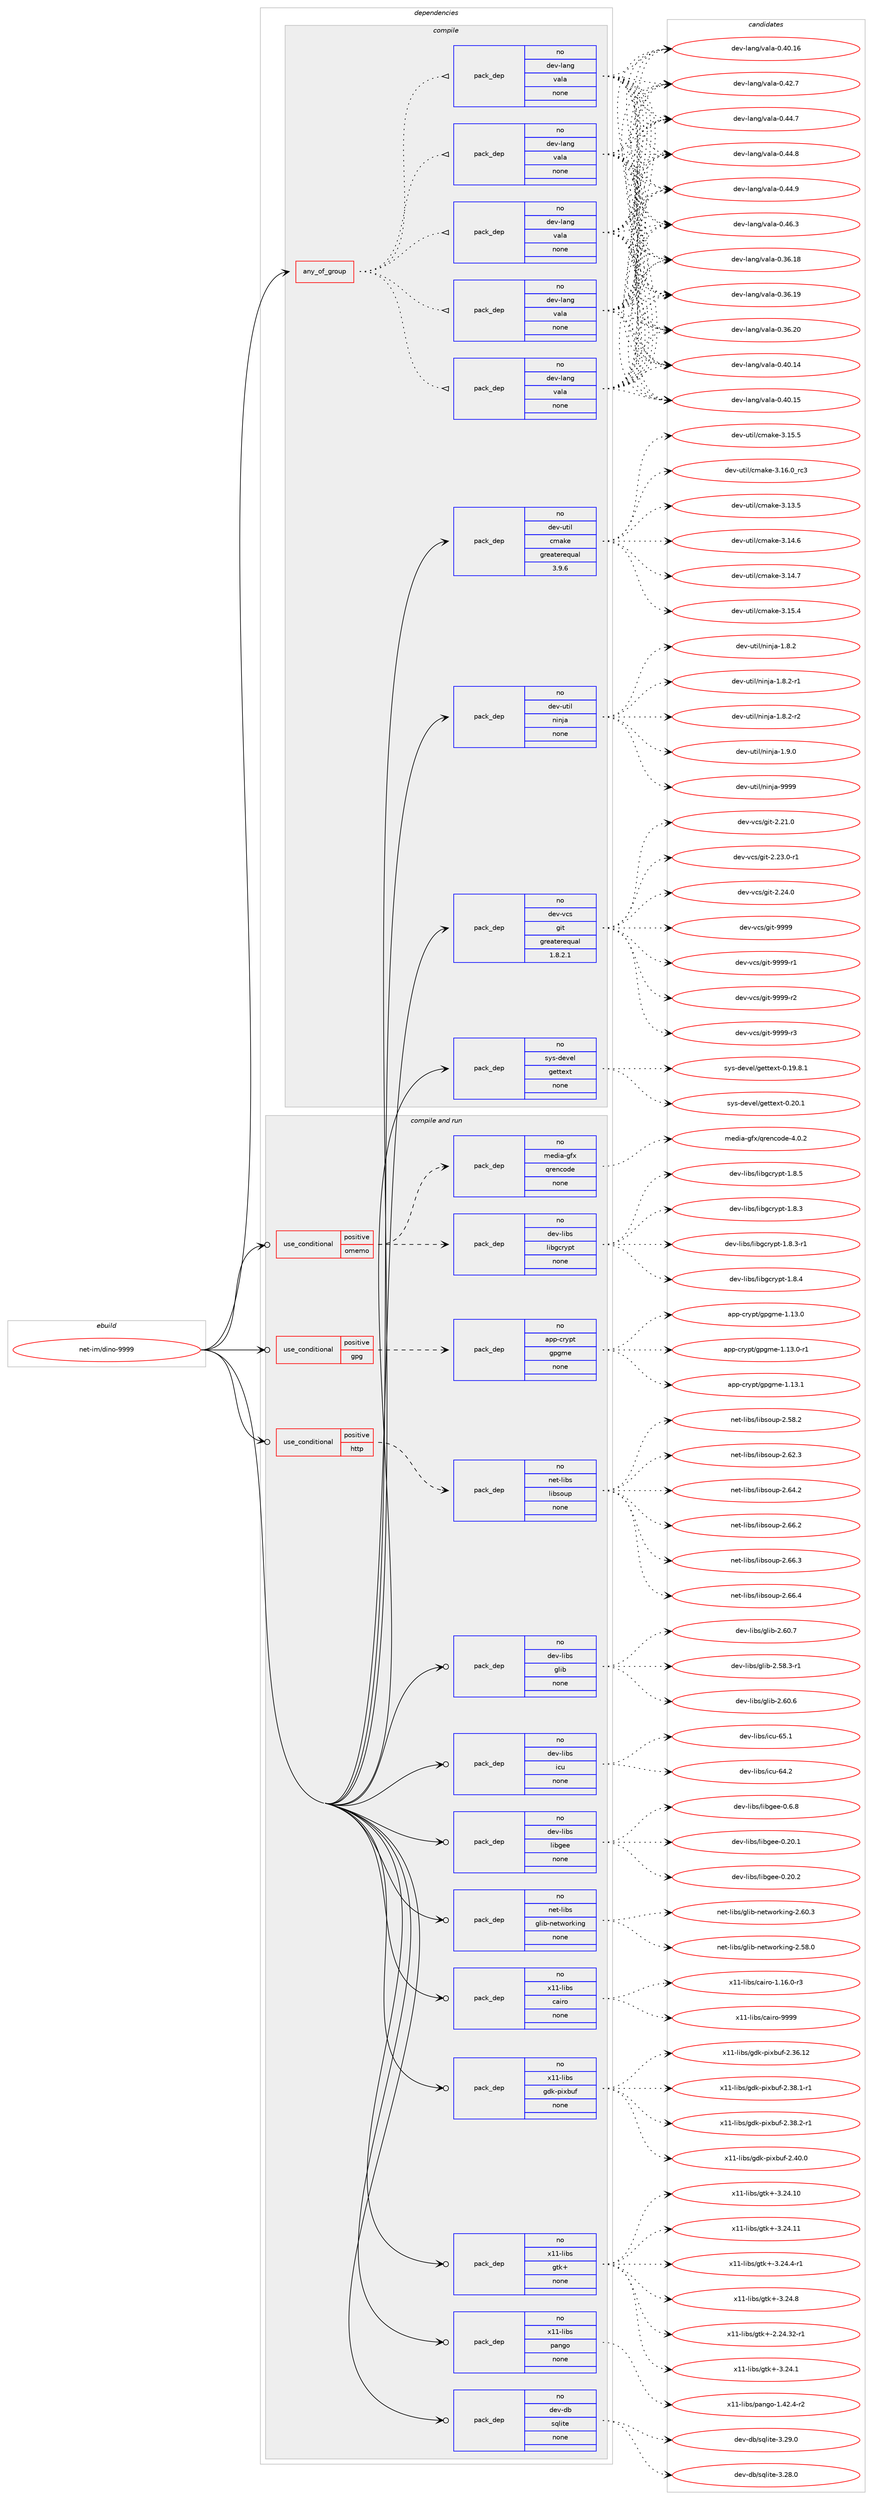 digraph prolog {

# *************
# Graph options
# *************

newrank=true;
concentrate=true;
compound=true;
graph [rankdir=LR,fontname=Helvetica,fontsize=10,ranksep=1.5];#, ranksep=2.5, nodesep=0.2];
edge  [arrowhead=vee];
node  [fontname=Helvetica,fontsize=10];

# **********
# The ebuild
# **********

subgraph cluster_leftcol {
color=gray;
rank=same;
label=<<i>ebuild</i>>;
id [label="net-im/dino-9999", color=red, width=4, href="../net-im/dino-9999.svg"];
}

# ****************
# The dependencies
# ****************

subgraph cluster_midcol {
color=gray;
label=<<i>dependencies</i>>;
subgraph cluster_compile {
fillcolor="#eeeeee";
style=filled;
label=<<i>compile</i>>;
subgraph any13938 {
dependency821949 [label=<<TABLE BORDER="0" CELLBORDER="1" CELLSPACING="0" CELLPADDING="4"><TR><TD CELLPADDING="10">any_of_group</TD></TR></TABLE>>, shape=none, color=red];subgraph pack607277 {
dependency821950 [label=<<TABLE BORDER="0" CELLBORDER="1" CELLSPACING="0" CELLPADDING="4" WIDTH="220"><TR><TD ROWSPAN="6" CELLPADDING="30">pack_dep</TD></TR><TR><TD WIDTH="110">no</TD></TR><TR><TD>dev-lang</TD></TR><TR><TD>vala</TD></TR><TR><TD>none</TD></TR><TR><TD></TD></TR></TABLE>>, shape=none, color=blue];
}
dependency821949:e -> dependency821950:w [weight=20,style="dotted",arrowhead="oinv"];
subgraph pack607278 {
dependency821951 [label=<<TABLE BORDER="0" CELLBORDER="1" CELLSPACING="0" CELLPADDING="4" WIDTH="220"><TR><TD ROWSPAN="6" CELLPADDING="30">pack_dep</TD></TR><TR><TD WIDTH="110">no</TD></TR><TR><TD>dev-lang</TD></TR><TR><TD>vala</TD></TR><TR><TD>none</TD></TR><TR><TD></TD></TR></TABLE>>, shape=none, color=blue];
}
dependency821949:e -> dependency821951:w [weight=20,style="dotted",arrowhead="oinv"];
subgraph pack607279 {
dependency821952 [label=<<TABLE BORDER="0" CELLBORDER="1" CELLSPACING="0" CELLPADDING="4" WIDTH="220"><TR><TD ROWSPAN="6" CELLPADDING="30">pack_dep</TD></TR><TR><TD WIDTH="110">no</TD></TR><TR><TD>dev-lang</TD></TR><TR><TD>vala</TD></TR><TR><TD>none</TD></TR><TR><TD></TD></TR></TABLE>>, shape=none, color=blue];
}
dependency821949:e -> dependency821952:w [weight=20,style="dotted",arrowhead="oinv"];
subgraph pack607280 {
dependency821953 [label=<<TABLE BORDER="0" CELLBORDER="1" CELLSPACING="0" CELLPADDING="4" WIDTH="220"><TR><TD ROWSPAN="6" CELLPADDING="30">pack_dep</TD></TR><TR><TD WIDTH="110">no</TD></TR><TR><TD>dev-lang</TD></TR><TR><TD>vala</TD></TR><TR><TD>none</TD></TR><TR><TD></TD></TR></TABLE>>, shape=none, color=blue];
}
dependency821949:e -> dependency821953:w [weight=20,style="dotted",arrowhead="oinv"];
subgraph pack607281 {
dependency821954 [label=<<TABLE BORDER="0" CELLBORDER="1" CELLSPACING="0" CELLPADDING="4" WIDTH="220"><TR><TD ROWSPAN="6" CELLPADDING="30">pack_dep</TD></TR><TR><TD WIDTH="110">no</TD></TR><TR><TD>dev-lang</TD></TR><TR><TD>vala</TD></TR><TR><TD>none</TD></TR><TR><TD></TD></TR></TABLE>>, shape=none, color=blue];
}
dependency821949:e -> dependency821954:w [weight=20,style="dotted",arrowhead="oinv"];
}
id:e -> dependency821949:w [weight=20,style="solid",arrowhead="vee"];
subgraph pack607282 {
dependency821955 [label=<<TABLE BORDER="0" CELLBORDER="1" CELLSPACING="0" CELLPADDING="4" WIDTH="220"><TR><TD ROWSPAN="6" CELLPADDING="30">pack_dep</TD></TR><TR><TD WIDTH="110">no</TD></TR><TR><TD>dev-util</TD></TR><TR><TD>cmake</TD></TR><TR><TD>greaterequal</TD></TR><TR><TD>3.9.6</TD></TR></TABLE>>, shape=none, color=blue];
}
id:e -> dependency821955:w [weight=20,style="solid",arrowhead="vee"];
subgraph pack607283 {
dependency821956 [label=<<TABLE BORDER="0" CELLBORDER="1" CELLSPACING="0" CELLPADDING="4" WIDTH="220"><TR><TD ROWSPAN="6" CELLPADDING="30">pack_dep</TD></TR><TR><TD WIDTH="110">no</TD></TR><TR><TD>dev-util</TD></TR><TR><TD>ninja</TD></TR><TR><TD>none</TD></TR><TR><TD></TD></TR></TABLE>>, shape=none, color=blue];
}
id:e -> dependency821956:w [weight=20,style="solid",arrowhead="vee"];
subgraph pack607284 {
dependency821957 [label=<<TABLE BORDER="0" CELLBORDER="1" CELLSPACING="0" CELLPADDING="4" WIDTH="220"><TR><TD ROWSPAN="6" CELLPADDING="30">pack_dep</TD></TR><TR><TD WIDTH="110">no</TD></TR><TR><TD>dev-vcs</TD></TR><TR><TD>git</TD></TR><TR><TD>greaterequal</TD></TR><TR><TD>1.8.2.1</TD></TR></TABLE>>, shape=none, color=blue];
}
id:e -> dependency821957:w [weight=20,style="solid",arrowhead="vee"];
subgraph pack607285 {
dependency821958 [label=<<TABLE BORDER="0" CELLBORDER="1" CELLSPACING="0" CELLPADDING="4" WIDTH="220"><TR><TD ROWSPAN="6" CELLPADDING="30">pack_dep</TD></TR><TR><TD WIDTH="110">no</TD></TR><TR><TD>sys-devel</TD></TR><TR><TD>gettext</TD></TR><TR><TD>none</TD></TR><TR><TD></TD></TR></TABLE>>, shape=none, color=blue];
}
id:e -> dependency821958:w [weight=20,style="solid",arrowhead="vee"];
}
subgraph cluster_compileandrun {
fillcolor="#eeeeee";
style=filled;
label=<<i>compile and run</i>>;
subgraph cond200283 {
dependency821959 [label=<<TABLE BORDER="0" CELLBORDER="1" CELLSPACING="0" CELLPADDING="4"><TR><TD ROWSPAN="3" CELLPADDING="10">use_conditional</TD></TR><TR><TD>positive</TD></TR><TR><TD>gpg</TD></TR></TABLE>>, shape=none, color=red];
subgraph pack607286 {
dependency821960 [label=<<TABLE BORDER="0" CELLBORDER="1" CELLSPACING="0" CELLPADDING="4" WIDTH="220"><TR><TD ROWSPAN="6" CELLPADDING="30">pack_dep</TD></TR><TR><TD WIDTH="110">no</TD></TR><TR><TD>app-crypt</TD></TR><TR><TD>gpgme</TD></TR><TR><TD>none</TD></TR><TR><TD></TD></TR></TABLE>>, shape=none, color=blue];
}
dependency821959:e -> dependency821960:w [weight=20,style="dashed",arrowhead="vee"];
}
id:e -> dependency821959:w [weight=20,style="solid",arrowhead="odotvee"];
subgraph cond200284 {
dependency821961 [label=<<TABLE BORDER="0" CELLBORDER="1" CELLSPACING="0" CELLPADDING="4"><TR><TD ROWSPAN="3" CELLPADDING="10">use_conditional</TD></TR><TR><TD>positive</TD></TR><TR><TD>http</TD></TR></TABLE>>, shape=none, color=red];
subgraph pack607287 {
dependency821962 [label=<<TABLE BORDER="0" CELLBORDER="1" CELLSPACING="0" CELLPADDING="4" WIDTH="220"><TR><TD ROWSPAN="6" CELLPADDING="30">pack_dep</TD></TR><TR><TD WIDTH="110">no</TD></TR><TR><TD>net-libs</TD></TR><TR><TD>libsoup</TD></TR><TR><TD>none</TD></TR><TR><TD></TD></TR></TABLE>>, shape=none, color=blue];
}
dependency821961:e -> dependency821962:w [weight=20,style="dashed",arrowhead="vee"];
}
id:e -> dependency821961:w [weight=20,style="solid",arrowhead="odotvee"];
subgraph cond200285 {
dependency821963 [label=<<TABLE BORDER="0" CELLBORDER="1" CELLSPACING="0" CELLPADDING="4"><TR><TD ROWSPAN="3" CELLPADDING="10">use_conditional</TD></TR><TR><TD>positive</TD></TR><TR><TD>omemo</TD></TR></TABLE>>, shape=none, color=red];
subgraph pack607288 {
dependency821964 [label=<<TABLE BORDER="0" CELLBORDER="1" CELLSPACING="0" CELLPADDING="4" WIDTH="220"><TR><TD ROWSPAN="6" CELLPADDING="30">pack_dep</TD></TR><TR><TD WIDTH="110">no</TD></TR><TR><TD>dev-libs</TD></TR><TR><TD>libgcrypt</TD></TR><TR><TD>none</TD></TR><TR><TD></TD></TR></TABLE>>, shape=none, color=blue];
}
dependency821963:e -> dependency821964:w [weight=20,style="dashed",arrowhead="vee"];
subgraph pack607289 {
dependency821965 [label=<<TABLE BORDER="0" CELLBORDER="1" CELLSPACING="0" CELLPADDING="4" WIDTH="220"><TR><TD ROWSPAN="6" CELLPADDING="30">pack_dep</TD></TR><TR><TD WIDTH="110">no</TD></TR><TR><TD>media-gfx</TD></TR><TR><TD>qrencode</TD></TR><TR><TD>none</TD></TR><TR><TD></TD></TR></TABLE>>, shape=none, color=blue];
}
dependency821963:e -> dependency821965:w [weight=20,style="dashed",arrowhead="vee"];
}
id:e -> dependency821963:w [weight=20,style="solid",arrowhead="odotvee"];
subgraph pack607290 {
dependency821966 [label=<<TABLE BORDER="0" CELLBORDER="1" CELLSPACING="0" CELLPADDING="4" WIDTH="220"><TR><TD ROWSPAN="6" CELLPADDING="30">pack_dep</TD></TR><TR><TD WIDTH="110">no</TD></TR><TR><TD>dev-db</TD></TR><TR><TD>sqlite</TD></TR><TR><TD>none</TD></TR><TR><TD></TD></TR></TABLE>>, shape=none, color=blue];
}
id:e -> dependency821966:w [weight=20,style="solid",arrowhead="odotvee"];
subgraph pack607291 {
dependency821967 [label=<<TABLE BORDER="0" CELLBORDER="1" CELLSPACING="0" CELLPADDING="4" WIDTH="220"><TR><TD ROWSPAN="6" CELLPADDING="30">pack_dep</TD></TR><TR><TD WIDTH="110">no</TD></TR><TR><TD>dev-libs</TD></TR><TR><TD>glib</TD></TR><TR><TD>none</TD></TR><TR><TD></TD></TR></TABLE>>, shape=none, color=blue];
}
id:e -> dependency821967:w [weight=20,style="solid",arrowhead="odotvee"];
subgraph pack607292 {
dependency821968 [label=<<TABLE BORDER="0" CELLBORDER="1" CELLSPACING="0" CELLPADDING="4" WIDTH="220"><TR><TD ROWSPAN="6" CELLPADDING="30">pack_dep</TD></TR><TR><TD WIDTH="110">no</TD></TR><TR><TD>dev-libs</TD></TR><TR><TD>icu</TD></TR><TR><TD>none</TD></TR><TR><TD></TD></TR></TABLE>>, shape=none, color=blue];
}
id:e -> dependency821968:w [weight=20,style="solid",arrowhead="odotvee"];
subgraph pack607293 {
dependency821969 [label=<<TABLE BORDER="0" CELLBORDER="1" CELLSPACING="0" CELLPADDING="4" WIDTH="220"><TR><TD ROWSPAN="6" CELLPADDING="30">pack_dep</TD></TR><TR><TD WIDTH="110">no</TD></TR><TR><TD>dev-libs</TD></TR><TR><TD>libgee</TD></TR><TR><TD>none</TD></TR><TR><TD></TD></TR></TABLE>>, shape=none, color=blue];
}
id:e -> dependency821969:w [weight=20,style="solid",arrowhead="odotvee"];
subgraph pack607294 {
dependency821970 [label=<<TABLE BORDER="0" CELLBORDER="1" CELLSPACING="0" CELLPADDING="4" WIDTH="220"><TR><TD ROWSPAN="6" CELLPADDING="30">pack_dep</TD></TR><TR><TD WIDTH="110">no</TD></TR><TR><TD>net-libs</TD></TR><TR><TD>glib-networking</TD></TR><TR><TD>none</TD></TR><TR><TD></TD></TR></TABLE>>, shape=none, color=blue];
}
id:e -> dependency821970:w [weight=20,style="solid",arrowhead="odotvee"];
subgraph pack607295 {
dependency821971 [label=<<TABLE BORDER="0" CELLBORDER="1" CELLSPACING="0" CELLPADDING="4" WIDTH="220"><TR><TD ROWSPAN="6" CELLPADDING="30">pack_dep</TD></TR><TR><TD WIDTH="110">no</TD></TR><TR><TD>x11-libs</TD></TR><TR><TD>cairo</TD></TR><TR><TD>none</TD></TR><TR><TD></TD></TR></TABLE>>, shape=none, color=blue];
}
id:e -> dependency821971:w [weight=20,style="solid",arrowhead="odotvee"];
subgraph pack607296 {
dependency821972 [label=<<TABLE BORDER="0" CELLBORDER="1" CELLSPACING="0" CELLPADDING="4" WIDTH="220"><TR><TD ROWSPAN="6" CELLPADDING="30">pack_dep</TD></TR><TR><TD WIDTH="110">no</TD></TR><TR><TD>x11-libs</TD></TR><TR><TD>gdk-pixbuf</TD></TR><TR><TD>none</TD></TR><TR><TD></TD></TR></TABLE>>, shape=none, color=blue];
}
id:e -> dependency821972:w [weight=20,style="solid",arrowhead="odotvee"];
subgraph pack607297 {
dependency821973 [label=<<TABLE BORDER="0" CELLBORDER="1" CELLSPACING="0" CELLPADDING="4" WIDTH="220"><TR><TD ROWSPAN="6" CELLPADDING="30">pack_dep</TD></TR><TR><TD WIDTH="110">no</TD></TR><TR><TD>x11-libs</TD></TR><TR><TD>gtk+</TD></TR><TR><TD>none</TD></TR><TR><TD></TD></TR></TABLE>>, shape=none, color=blue];
}
id:e -> dependency821973:w [weight=20,style="solid",arrowhead="odotvee"];
subgraph pack607298 {
dependency821974 [label=<<TABLE BORDER="0" CELLBORDER="1" CELLSPACING="0" CELLPADDING="4" WIDTH="220"><TR><TD ROWSPAN="6" CELLPADDING="30">pack_dep</TD></TR><TR><TD WIDTH="110">no</TD></TR><TR><TD>x11-libs</TD></TR><TR><TD>pango</TD></TR><TR><TD>none</TD></TR><TR><TD></TD></TR></TABLE>>, shape=none, color=blue];
}
id:e -> dependency821974:w [weight=20,style="solid",arrowhead="odotvee"];
}
subgraph cluster_run {
fillcolor="#eeeeee";
style=filled;
label=<<i>run</i>>;
}
}

# **************
# The candidates
# **************

subgraph cluster_choices {
rank=same;
color=gray;
label=<<i>candidates</i>>;

subgraph choice607277 {
color=black;
nodesep=1;
choice10010111845108971101034711897108974548465154464956 [label="dev-lang/vala-0.36.18", color=red, width=4,href="../dev-lang/vala-0.36.18.svg"];
choice10010111845108971101034711897108974548465154464957 [label="dev-lang/vala-0.36.19", color=red, width=4,href="../dev-lang/vala-0.36.19.svg"];
choice10010111845108971101034711897108974548465154465048 [label="dev-lang/vala-0.36.20", color=red, width=4,href="../dev-lang/vala-0.36.20.svg"];
choice10010111845108971101034711897108974548465248464952 [label="dev-lang/vala-0.40.14", color=red, width=4,href="../dev-lang/vala-0.40.14.svg"];
choice10010111845108971101034711897108974548465248464953 [label="dev-lang/vala-0.40.15", color=red, width=4,href="../dev-lang/vala-0.40.15.svg"];
choice10010111845108971101034711897108974548465248464954 [label="dev-lang/vala-0.40.16", color=red, width=4,href="../dev-lang/vala-0.40.16.svg"];
choice100101118451089711010347118971089745484652504655 [label="dev-lang/vala-0.42.7", color=red, width=4,href="../dev-lang/vala-0.42.7.svg"];
choice100101118451089711010347118971089745484652524655 [label="dev-lang/vala-0.44.7", color=red, width=4,href="../dev-lang/vala-0.44.7.svg"];
choice100101118451089711010347118971089745484652524656 [label="dev-lang/vala-0.44.8", color=red, width=4,href="../dev-lang/vala-0.44.8.svg"];
choice100101118451089711010347118971089745484652524657 [label="dev-lang/vala-0.44.9", color=red, width=4,href="../dev-lang/vala-0.44.9.svg"];
choice100101118451089711010347118971089745484652544651 [label="dev-lang/vala-0.46.3", color=red, width=4,href="../dev-lang/vala-0.46.3.svg"];
dependency821950:e -> choice10010111845108971101034711897108974548465154464956:w [style=dotted,weight="100"];
dependency821950:e -> choice10010111845108971101034711897108974548465154464957:w [style=dotted,weight="100"];
dependency821950:e -> choice10010111845108971101034711897108974548465154465048:w [style=dotted,weight="100"];
dependency821950:e -> choice10010111845108971101034711897108974548465248464952:w [style=dotted,weight="100"];
dependency821950:e -> choice10010111845108971101034711897108974548465248464953:w [style=dotted,weight="100"];
dependency821950:e -> choice10010111845108971101034711897108974548465248464954:w [style=dotted,weight="100"];
dependency821950:e -> choice100101118451089711010347118971089745484652504655:w [style=dotted,weight="100"];
dependency821950:e -> choice100101118451089711010347118971089745484652524655:w [style=dotted,weight="100"];
dependency821950:e -> choice100101118451089711010347118971089745484652524656:w [style=dotted,weight="100"];
dependency821950:e -> choice100101118451089711010347118971089745484652524657:w [style=dotted,weight="100"];
dependency821950:e -> choice100101118451089711010347118971089745484652544651:w [style=dotted,weight="100"];
}
subgraph choice607278 {
color=black;
nodesep=1;
choice10010111845108971101034711897108974548465154464956 [label="dev-lang/vala-0.36.18", color=red, width=4,href="../dev-lang/vala-0.36.18.svg"];
choice10010111845108971101034711897108974548465154464957 [label="dev-lang/vala-0.36.19", color=red, width=4,href="../dev-lang/vala-0.36.19.svg"];
choice10010111845108971101034711897108974548465154465048 [label="dev-lang/vala-0.36.20", color=red, width=4,href="../dev-lang/vala-0.36.20.svg"];
choice10010111845108971101034711897108974548465248464952 [label="dev-lang/vala-0.40.14", color=red, width=4,href="../dev-lang/vala-0.40.14.svg"];
choice10010111845108971101034711897108974548465248464953 [label="dev-lang/vala-0.40.15", color=red, width=4,href="../dev-lang/vala-0.40.15.svg"];
choice10010111845108971101034711897108974548465248464954 [label="dev-lang/vala-0.40.16", color=red, width=4,href="../dev-lang/vala-0.40.16.svg"];
choice100101118451089711010347118971089745484652504655 [label="dev-lang/vala-0.42.7", color=red, width=4,href="../dev-lang/vala-0.42.7.svg"];
choice100101118451089711010347118971089745484652524655 [label="dev-lang/vala-0.44.7", color=red, width=4,href="../dev-lang/vala-0.44.7.svg"];
choice100101118451089711010347118971089745484652524656 [label="dev-lang/vala-0.44.8", color=red, width=4,href="../dev-lang/vala-0.44.8.svg"];
choice100101118451089711010347118971089745484652524657 [label="dev-lang/vala-0.44.9", color=red, width=4,href="../dev-lang/vala-0.44.9.svg"];
choice100101118451089711010347118971089745484652544651 [label="dev-lang/vala-0.46.3", color=red, width=4,href="../dev-lang/vala-0.46.3.svg"];
dependency821951:e -> choice10010111845108971101034711897108974548465154464956:w [style=dotted,weight="100"];
dependency821951:e -> choice10010111845108971101034711897108974548465154464957:w [style=dotted,weight="100"];
dependency821951:e -> choice10010111845108971101034711897108974548465154465048:w [style=dotted,weight="100"];
dependency821951:e -> choice10010111845108971101034711897108974548465248464952:w [style=dotted,weight="100"];
dependency821951:e -> choice10010111845108971101034711897108974548465248464953:w [style=dotted,weight="100"];
dependency821951:e -> choice10010111845108971101034711897108974548465248464954:w [style=dotted,weight="100"];
dependency821951:e -> choice100101118451089711010347118971089745484652504655:w [style=dotted,weight="100"];
dependency821951:e -> choice100101118451089711010347118971089745484652524655:w [style=dotted,weight="100"];
dependency821951:e -> choice100101118451089711010347118971089745484652524656:w [style=dotted,weight="100"];
dependency821951:e -> choice100101118451089711010347118971089745484652524657:w [style=dotted,weight="100"];
dependency821951:e -> choice100101118451089711010347118971089745484652544651:w [style=dotted,weight="100"];
}
subgraph choice607279 {
color=black;
nodesep=1;
choice10010111845108971101034711897108974548465154464956 [label="dev-lang/vala-0.36.18", color=red, width=4,href="../dev-lang/vala-0.36.18.svg"];
choice10010111845108971101034711897108974548465154464957 [label="dev-lang/vala-0.36.19", color=red, width=4,href="../dev-lang/vala-0.36.19.svg"];
choice10010111845108971101034711897108974548465154465048 [label="dev-lang/vala-0.36.20", color=red, width=4,href="../dev-lang/vala-0.36.20.svg"];
choice10010111845108971101034711897108974548465248464952 [label="dev-lang/vala-0.40.14", color=red, width=4,href="../dev-lang/vala-0.40.14.svg"];
choice10010111845108971101034711897108974548465248464953 [label="dev-lang/vala-0.40.15", color=red, width=4,href="../dev-lang/vala-0.40.15.svg"];
choice10010111845108971101034711897108974548465248464954 [label="dev-lang/vala-0.40.16", color=red, width=4,href="../dev-lang/vala-0.40.16.svg"];
choice100101118451089711010347118971089745484652504655 [label="dev-lang/vala-0.42.7", color=red, width=4,href="../dev-lang/vala-0.42.7.svg"];
choice100101118451089711010347118971089745484652524655 [label="dev-lang/vala-0.44.7", color=red, width=4,href="../dev-lang/vala-0.44.7.svg"];
choice100101118451089711010347118971089745484652524656 [label="dev-lang/vala-0.44.8", color=red, width=4,href="../dev-lang/vala-0.44.8.svg"];
choice100101118451089711010347118971089745484652524657 [label="dev-lang/vala-0.44.9", color=red, width=4,href="../dev-lang/vala-0.44.9.svg"];
choice100101118451089711010347118971089745484652544651 [label="dev-lang/vala-0.46.3", color=red, width=4,href="../dev-lang/vala-0.46.3.svg"];
dependency821952:e -> choice10010111845108971101034711897108974548465154464956:w [style=dotted,weight="100"];
dependency821952:e -> choice10010111845108971101034711897108974548465154464957:w [style=dotted,weight="100"];
dependency821952:e -> choice10010111845108971101034711897108974548465154465048:w [style=dotted,weight="100"];
dependency821952:e -> choice10010111845108971101034711897108974548465248464952:w [style=dotted,weight="100"];
dependency821952:e -> choice10010111845108971101034711897108974548465248464953:w [style=dotted,weight="100"];
dependency821952:e -> choice10010111845108971101034711897108974548465248464954:w [style=dotted,weight="100"];
dependency821952:e -> choice100101118451089711010347118971089745484652504655:w [style=dotted,weight="100"];
dependency821952:e -> choice100101118451089711010347118971089745484652524655:w [style=dotted,weight="100"];
dependency821952:e -> choice100101118451089711010347118971089745484652524656:w [style=dotted,weight="100"];
dependency821952:e -> choice100101118451089711010347118971089745484652524657:w [style=dotted,weight="100"];
dependency821952:e -> choice100101118451089711010347118971089745484652544651:w [style=dotted,weight="100"];
}
subgraph choice607280 {
color=black;
nodesep=1;
choice10010111845108971101034711897108974548465154464956 [label="dev-lang/vala-0.36.18", color=red, width=4,href="../dev-lang/vala-0.36.18.svg"];
choice10010111845108971101034711897108974548465154464957 [label="dev-lang/vala-0.36.19", color=red, width=4,href="../dev-lang/vala-0.36.19.svg"];
choice10010111845108971101034711897108974548465154465048 [label="dev-lang/vala-0.36.20", color=red, width=4,href="../dev-lang/vala-0.36.20.svg"];
choice10010111845108971101034711897108974548465248464952 [label="dev-lang/vala-0.40.14", color=red, width=4,href="../dev-lang/vala-0.40.14.svg"];
choice10010111845108971101034711897108974548465248464953 [label="dev-lang/vala-0.40.15", color=red, width=4,href="../dev-lang/vala-0.40.15.svg"];
choice10010111845108971101034711897108974548465248464954 [label="dev-lang/vala-0.40.16", color=red, width=4,href="../dev-lang/vala-0.40.16.svg"];
choice100101118451089711010347118971089745484652504655 [label="dev-lang/vala-0.42.7", color=red, width=4,href="../dev-lang/vala-0.42.7.svg"];
choice100101118451089711010347118971089745484652524655 [label="dev-lang/vala-0.44.7", color=red, width=4,href="../dev-lang/vala-0.44.7.svg"];
choice100101118451089711010347118971089745484652524656 [label="dev-lang/vala-0.44.8", color=red, width=4,href="../dev-lang/vala-0.44.8.svg"];
choice100101118451089711010347118971089745484652524657 [label="dev-lang/vala-0.44.9", color=red, width=4,href="../dev-lang/vala-0.44.9.svg"];
choice100101118451089711010347118971089745484652544651 [label="dev-lang/vala-0.46.3", color=red, width=4,href="../dev-lang/vala-0.46.3.svg"];
dependency821953:e -> choice10010111845108971101034711897108974548465154464956:w [style=dotted,weight="100"];
dependency821953:e -> choice10010111845108971101034711897108974548465154464957:w [style=dotted,weight="100"];
dependency821953:e -> choice10010111845108971101034711897108974548465154465048:w [style=dotted,weight="100"];
dependency821953:e -> choice10010111845108971101034711897108974548465248464952:w [style=dotted,weight="100"];
dependency821953:e -> choice10010111845108971101034711897108974548465248464953:w [style=dotted,weight="100"];
dependency821953:e -> choice10010111845108971101034711897108974548465248464954:w [style=dotted,weight="100"];
dependency821953:e -> choice100101118451089711010347118971089745484652504655:w [style=dotted,weight="100"];
dependency821953:e -> choice100101118451089711010347118971089745484652524655:w [style=dotted,weight="100"];
dependency821953:e -> choice100101118451089711010347118971089745484652524656:w [style=dotted,weight="100"];
dependency821953:e -> choice100101118451089711010347118971089745484652524657:w [style=dotted,weight="100"];
dependency821953:e -> choice100101118451089711010347118971089745484652544651:w [style=dotted,weight="100"];
}
subgraph choice607281 {
color=black;
nodesep=1;
choice10010111845108971101034711897108974548465154464956 [label="dev-lang/vala-0.36.18", color=red, width=4,href="../dev-lang/vala-0.36.18.svg"];
choice10010111845108971101034711897108974548465154464957 [label="dev-lang/vala-0.36.19", color=red, width=4,href="../dev-lang/vala-0.36.19.svg"];
choice10010111845108971101034711897108974548465154465048 [label="dev-lang/vala-0.36.20", color=red, width=4,href="../dev-lang/vala-0.36.20.svg"];
choice10010111845108971101034711897108974548465248464952 [label="dev-lang/vala-0.40.14", color=red, width=4,href="../dev-lang/vala-0.40.14.svg"];
choice10010111845108971101034711897108974548465248464953 [label="dev-lang/vala-0.40.15", color=red, width=4,href="../dev-lang/vala-0.40.15.svg"];
choice10010111845108971101034711897108974548465248464954 [label="dev-lang/vala-0.40.16", color=red, width=4,href="../dev-lang/vala-0.40.16.svg"];
choice100101118451089711010347118971089745484652504655 [label="dev-lang/vala-0.42.7", color=red, width=4,href="../dev-lang/vala-0.42.7.svg"];
choice100101118451089711010347118971089745484652524655 [label="dev-lang/vala-0.44.7", color=red, width=4,href="../dev-lang/vala-0.44.7.svg"];
choice100101118451089711010347118971089745484652524656 [label="dev-lang/vala-0.44.8", color=red, width=4,href="../dev-lang/vala-0.44.8.svg"];
choice100101118451089711010347118971089745484652524657 [label="dev-lang/vala-0.44.9", color=red, width=4,href="../dev-lang/vala-0.44.9.svg"];
choice100101118451089711010347118971089745484652544651 [label="dev-lang/vala-0.46.3", color=red, width=4,href="../dev-lang/vala-0.46.3.svg"];
dependency821954:e -> choice10010111845108971101034711897108974548465154464956:w [style=dotted,weight="100"];
dependency821954:e -> choice10010111845108971101034711897108974548465154464957:w [style=dotted,weight="100"];
dependency821954:e -> choice10010111845108971101034711897108974548465154465048:w [style=dotted,weight="100"];
dependency821954:e -> choice10010111845108971101034711897108974548465248464952:w [style=dotted,weight="100"];
dependency821954:e -> choice10010111845108971101034711897108974548465248464953:w [style=dotted,weight="100"];
dependency821954:e -> choice10010111845108971101034711897108974548465248464954:w [style=dotted,weight="100"];
dependency821954:e -> choice100101118451089711010347118971089745484652504655:w [style=dotted,weight="100"];
dependency821954:e -> choice100101118451089711010347118971089745484652524655:w [style=dotted,weight="100"];
dependency821954:e -> choice100101118451089711010347118971089745484652524656:w [style=dotted,weight="100"];
dependency821954:e -> choice100101118451089711010347118971089745484652524657:w [style=dotted,weight="100"];
dependency821954:e -> choice100101118451089711010347118971089745484652544651:w [style=dotted,weight="100"];
}
subgraph choice607282 {
color=black;
nodesep=1;
choice1001011184511711610510847991099710710145514649514653 [label="dev-util/cmake-3.13.5", color=red, width=4,href="../dev-util/cmake-3.13.5.svg"];
choice1001011184511711610510847991099710710145514649524654 [label="dev-util/cmake-3.14.6", color=red, width=4,href="../dev-util/cmake-3.14.6.svg"];
choice1001011184511711610510847991099710710145514649524655 [label="dev-util/cmake-3.14.7", color=red, width=4,href="../dev-util/cmake-3.14.7.svg"];
choice1001011184511711610510847991099710710145514649534652 [label="dev-util/cmake-3.15.4", color=red, width=4,href="../dev-util/cmake-3.15.4.svg"];
choice1001011184511711610510847991099710710145514649534653 [label="dev-util/cmake-3.15.5", color=red, width=4,href="../dev-util/cmake-3.15.5.svg"];
choice1001011184511711610510847991099710710145514649544648951149951 [label="dev-util/cmake-3.16.0_rc3", color=red, width=4,href="../dev-util/cmake-3.16.0_rc3.svg"];
dependency821955:e -> choice1001011184511711610510847991099710710145514649514653:w [style=dotted,weight="100"];
dependency821955:e -> choice1001011184511711610510847991099710710145514649524654:w [style=dotted,weight="100"];
dependency821955:e -> choice1001011184511711610510847991099710710145514649524655:w [style=dotted,weight="100"];
dependency821955:e -> choice1001011184511711610510847991099710710145514649534652:w [style=dotted,weight="100"];
dependency821955:e -> choice1001011184511711610510847991099710710145514649534653:w [style=dotted,weight="100"];
dependency821955:e -> choice1001011184511711610510847991099710710145514649544648951149951:w [style=dotted,weight="100"];
}
subgraph choice607283 {
color=black;
nodesep=1;
choice100101118451171161051084711010511010697454946564650 [label="dev-util/ninja-1.8.2", color=red, width=4,href="../dev-util/ninja-1.8.2.svg"];
choice1001011184511711610510847110105110106974549465646504511449 [label="dev-util/ninja-1.8.2-r1", color=red, width=4,href="../dev-util/ninja-1.8.2-r1.svg"];
choice1001011184511711610510847110105110106974549465646504511450 [label="dev-util/ninja-1.8.2-r2", color=red, width=4,href="../dev-util/ninja-1.8.2-r2.svg"];
choice100101118451171161051084711010511010697454946574648 [label="dev-util/ninja-1.9.0", color=red, width=4,href="../dev-util/ninja-1.9.0.svg"];
choice1001011184511711610510847110105110106974557575757 [label="dev-util/ninja-9999", color=red, width=4,href="../dev-util/ninja-9999.svg"];
dependency821956:e -> choice100101118451171161051084711010511010697454946564650:w [style=dotted,weight="100"];
dependency821956:e -> choice1001011184511711610510847110105110106974549465646504511449:w [style=dotted,weight="100"];
dependency821956:e -> choice1001011184511711610510847110105110106974549465646504511450:w [style=dotted,weight="100"];
dependency821956:e -> choice100101118451171161051084711010511010697454946574648:w [style=dotted,weight="100"];
dependency821956:e -> choice1001011184511711610510847110105110106974557575757:w [style=dotted,weight="100"];
}
subgraph choice607284 {
color=black;
nodesep=1;
choice10010111845118991154710310511645504650494648 [label="dev-vcs/git-2.21.0", color=red, width=4,href="../dev-vcs/git-2.21.0.svg"];
choice100101118451189911547103105116455046505146484511449 [label="dev-vcs/git-2.23.0-r1", color=red, width=4,href="../dev-vcs/git-2.23.0-r1.svg"];
choice10010111845118991154710310511645504650524648 [label="dev-vcs/git-2.24.0", color=red, width=4,href="../dev-vcs/git-2.24.0.svg"];
choice1001011184511899115471031051164557575757 [label="dev-vcs/git-9999", color=red, width=4,href="../dev-vcs/git-9999.svg"];
choice10010111845118991154710310511645575757574511449 [label="dev-vcs/git-9999-r1", color=red, width=4,href="../dev-vcs/git-9999-r1.svg"];
choice10010111845118991154710310511645575757574511450 [label="dev-vcs/git-9999-r2", color=red, width=4,href="../dev-vcs/git-9999-r2.svg"];
choice10010111845118991154710310511645575757574511451 [label="dev-vcs/git-9999-r3", color=red, width=4,href="../dev-vcs/git-9999-r3.svg"];
dependency821957:e -> choice10010111845118991154710310511645504650494648:w [style=dotted,weight="100"];
dependency821957:e -> choice100101118451189911547103105116455046505146484511449:w [style=dotted,weight="100"];
dependency821957:e -> choice10010111845118991154710310511645504650524648:w [style=dotted,weight="100"];
dependency821957:e -> choice1001011184511899115471031051164557575757:w [style=dotted,weight="100"];
dependency821957:e -> choice10010111845118991154710310511645575757574511449:w [style=dotted,weight="100"];
dependency821957:e -> choice10010111845118991154710310511645575757574511450:w [style=dotted,weight="100"];
dependency821957:e -> choice10010111845118991154710310511645575757574511451:w [style=dotted,weight="100"];
}
subgraph choice607285 {
color=black;
nodesep=1;
choice1151211154510010111810110847103101116116101120116454846495746564649 [label="sys-devel/gettext-0.19.8.1", color=red, width=4,href="../sys-devel/gettext-0.19.8.1.svg"];
choice115121115451001011181011084710310111611610112011645484650484649 [label="sys-devel/gettext-0.20.1", color=red, width=4,href="../sys-devel/gettext-0.20.1.svg"];
dependency821958:e -> choice1151211154510010111810110847103101116116101120116454846495746564649:w [style=dotted,weight="100"];
dependency821958:e -> choice115121115451001011181011084710310111611610112011645484650484649:w [style=dotted,weight="100"];
}
subgraph choice607286 {
color=black;
nodesep=1;
choice9711211245991141211121164710311210310910145494649514648 [label="app-crypt/gpgme-1.13.0", color=red, width=4,href="../app-crypt/gpgme-1.13.0.svg"];
choice97112112459911412111211647103112103109101454946495146484511449 [label="app-crypt/gpgme-1.13.0-r1", color=red, width=4,href="../app-crypt/gpgme-1.13.0-r1.svg"];
choice9711211245991141211121164710311210310910145494649514649 [label="app-crypt/gpgme-1.13.1", color=red, width=4,href="../app-crypt/gpgme-1.13.1.svg"];
dependency821960:e -> choice9711211245991141211121164710311210310910145494649514648:w [style=dotted,weight="100"];
dependency821960:e -> choice97112112459911412111211647103112103109101454946495146484511449:w [style=dotted,weight="100"];
dependency821960:e -> choice9711211245991141211121164710311210310910145494649514649:w [style=dotted,weight="100"];
}
subgraph choice607287 {
color=black;
nodesep=1;
choice1101011164510810598115471081059811511111711245504653564650 [label="net-libs/libsoup-2.58.2", color=red, width=4,href="../net-libs/libsoup-2.58.2.svg"];
choice1101011164510810598115471081059811511111711245504654504651 [label="net-libs/libsoup-2.62.3", color=red, width=4,href="../net-libs/libsoup-2.62.3.svg"];
choice1101011164510810598115471081059811511111711245504654524650 [label="net-libs/libsoup-2.64.2", color=red, width=4,href="../net-libs/libsoup-2.64.2.svg"];
choice1101011164510810598115471081059811511111711245504654544650 [label="net-libs/libsoup-2.66.2", color=red, width=4,href="../net-libs/libsoup-2.66.2.svg"];
choice1101011164510810598115471081059811511111711245504654544651 [label="net-libs/libsoup-2.66.3", color=red, width=4,href="../net-libs/libsoup-2.66.3.svg"];
choice1101011164510810598115471081059811511111711245504654544652 [label="net-libs/libsoup-2.66.4", color=red, width=4,href="../net-libs/libsoup-2.66.4.svg"];
dependency821962:e -> choice1101011164510810598115471081059811511111711245504653564650:w [style=dotted,weight="100"];
dependency821962:e -> choice1101011164510810598115471081059811511111711245504654504651:w [style=dotted,weight="100"];
dependency821962:e -> choice1101011164510810598115471081059811511111711245504654524650:w [style=dotted,weight="100"];
dependency821962:e -> choice1101011164510810598115471081059811511111711245504654544650:w [style=dotted,weight="100"];
dependency821962:e -> choice1101011164510810598115471081059811511111711245504654544651:w [style=dotted,weight="100"];
dependency821962:e -> choice1101011164510810598115471081059811511111711245504654544652:w [style=dotted,weight="100"];
}
subgraph choice607288 {
color=black;
nodesep=1;
choice1001011184510810598115471081059810399114121112116454946564651 [label="dev-libs/libgcrypt-1.8.3", color=red, width=4,href="../dev-libs/libgcrypt-1.8.3.svg"];
choice10010111845108105981154710810598103991141211121164549465646514511449 [label="dev-libs/libgcrypt-1.8.3-r1", color=red, width=4,href="../dev-libs/libgcrypt-1.8.3-r1.svg"];
choice1001011184510810598115471081059810399114121112116454946564652 [label="dev-libs/libgcrypt-1.8.4", color=red, width=4,href="../dev-libs/libgcrypt-1.8.4.svg"];
choice1001011184510810598115471081059810399114121112116454946564653 [label="dev-libs/libgcrypt-1.8.5", color=red, width=4,href="../dev-libs/libgcrypt-1.8.5.svg"];
dependency821964:e -> choice1001011184510810598115471081059810399114121112116454946564651:w [style=dotted,weight="100"];
dependency821964:e -> choice10010111845108105981154710810598103991141211121164549465646514511449:w [style=dotted,weight="100"];
dependency821964:e -> choice1001011184510810598115471081059810399114121112116454946564652:w [style=dotted,weight="100"];
dependency821964:e -> choice1001011184510810598115471081059810399114121112116454946564653:w [style=dotted,weight="100"];
}
subgraph choice607289 {
color=black;
nodesep=1;
choice10910110010597451031021204711311410111099111100101455246484650 [label="media-gfx/qrencode-4.0.2", color=red, width=4,href="../media-gfx/qrencode-4.0.2.svg"];
dependency821965:e -> choice10910110010597451031021204711311410111099111100101455246484650:w [style=dotted,weight="100"];
}
subgraph choice607290 {
color=black;
nodesep=1;
choice10010111845100984711511310810511610145514650564648 [label="dev-db/sqlite-3.28.0", color=red, width=4,href="../dev-db/sqlite-3.28.0.svg"];
choice10010111845100984711511310810511610145514650574648 [label="dev-db/sqlite-3.29.0", color=red, width=4,href="../dev-db/sqlite-3.29.0.svg"];
dependency821966:e -> choice10010111845100984711511310810511610145514650564648:w [style=dotted,weight="100"];
dependency821966:e -> choice10010111845100984711511310810511610145514650574648:w [style=dotted,weight="100"];
}
subgraph choice607291 {
color=black;
nodesep=1;
choice10010111845108105981154710310810598455046535646514511449 [label="dev-libs/glib-2.58.3-r1", color=red, width=4,href="../dev-libs/glib-2.58.3-r1.svg"];
choice1001011184510810598115471031081059845504654484654 [label="dev-libs/glib-2.60.6", color=red, width=4,href="../dev-libs/glib-2.60.6.svg"];
choice1001011184510810598115471031081059845504654484655 [label="dev-libs/glib-2.60.7", color=red, width=4,href="../dev-libs/glib-2.60.7.svg"];
dependency821967:e -> choice10010111845108105981154710310810598455046535646514511449:w [style=dotted,weight="100"];
dependency821967:e -> choice1001011184510810598115471031081059845504654484654:w [style=dotted,weight="100"];
dependency821967:e -> choice1001011184510810598115471031081059845504654484655:w [style=dotted,weight="100"];
}
subgraph choice607292 {
color=black;
nodesep=1;
choice100101118451081059811547105991174554524650 [label="dev-libs/icu-64.2", color=red, width=4,href="../dev-libs/icu-64.2.svg"];
choice100101118451081059811547105991174554534649 [label="dev-libs/icu-65.1", color=red, width=4,href="../dev-libs/icu-65.1.svg"];
dependency821968:e -> choice100101118451081059811547105991174554524650:w [style=dotted,weight="100"];
dependency821968:e -> choice100101118451081059811547105991174554534649:w [style=dotted,weight="100"];
}
subgraph choice607293 {
color=black;
nodesep=1;
choice1001011184510810598115471081059810310110145484650484649 [label="dev-libs/libgee-0.20.1", color=red, width=4,href="../dev-libs/libgee-0.20.1.svg"];
choice1001011184510810598115471081059810310110145484650484650 [label="dev-libs/libgee-0.20.2", color=red, width=4,href="../dev-libs/libgee-0.20.2.svg"];
choice10010111845108105981154710810598103101101454846544656 [label="dev-libs/libgee-0.6.8", color=red, width=4,href="../dev-libs/libgee-0.6.8.svg"];
dependency821969:e -> choice1001011184510810598115471081059810310110145484650484649:w [style=dotted,weight="100"];
dependency821969:e -> choice1001011184510810598115471081059810310110145484650484650:w [style=dotted,weight="100"];
dependency821969:e -> choice10010111845108105981154710810598103101101454846544656:w [style=dotted,weight="100"];
}
subgraph choice607294 {
color=black;
nodesep=1;
choice110101116451081059811547103108105984511010111611911111410710511010345504653564648 [label="net-libs/glib-networking-2.58.0", color=red, width=4,href="../net-libs/glib-networking-2.58.0.svg"];
choice110101116451081059811547103108105984511010111611911111410710511010345504654484651 [label="net-libs/glib-networking-2.60.3", color=red, width=4,href="../net-libs/glib-networking-2.60.3.svg"];
dependency821970:e -> choice110101116451081059811547103108105984511010111611911111410710511010345504653564648:w [style=dotted,weight="100"];
dependency821970:e -> choice110101116451081059811547103108105984511010111611911111410710511010345504654484651:w [style=dotted,weight="100"];
}
subgraph choice607295 {
color=black;
nodesep=1;
choice12049494510810598115479997105114111454946495446484511451 [label="x11-libs/cairo-1.16.0-r3", color=red, width=4,href="../x11-libs/cairo-1.16.0-r3.svg"];
choice120494945108105981154799971051141114557575757 [label="x11-libs/cairo-9999", color=red, width=4,href="../x11-libs/cairo-9999.svg"];
dependency821971:e -> choice12049494510810598115479997105114111454946495446484511451:w [style=dotted,weight="100"];
dependency821971:e -> choice120494945108105981154799971051141114557575757:w [style=dotted,weight="100"];
}
subgraph choice607296 {
color=black;
nodesep=1;
choice120494945108105981154710310010745112105120981171024550465154464950 [label="x11-libs/gdk-pixbuf-2.36.12", color=red, width=4,href="../x11-libs/gdk-pixbuf-2.36.12.svg"];
choice12049494510810598115471031001074511210512098117102455046515646494511449 [label="x11-libs/gdk-pixbuf-2.38.1-r1", color=red, width=4,href="../x11-libs/gdk-pixbuf-2.38.1-r1.svg"];
choice12049494510810598115471031001074511210512098117102455046515646504511449 [label="x11-libs/gdk-pixbuf-2.38.2-r1", color=red, width=4,href="../x11-libs/gdk-pixbuf-2.38.2-r1.svg"];
choice1204949451081059811547103100107451121051209811710245504652484648 [label="x11-libs/gdk-pixbuf-2.40.0", color=red, width=4,href="../x11-libs/gdk-pixbuf-2.40.0.svg"];
dependency821972:e -> choice120494945108105981154710310010745112105120981171024550465154464950:w [style=dotted,weight="100"];
dependency821972:e -> choice12049494510810598115471031001074511210512098117102455046515646494511449:w [style=dotted,weight="100"];
dependency821972:e -> choice12049494510810598115471031001074511210512098117102455046515646504511449:w [style=dotted,weight="100"];
dependency821972:e -> choice1204949451081059811547103100107451121051209811710245504652484648:w [style=dotted,weight="100"];
}
subgraph choice607297 {
color=black;
nodesep=1;
choice12049494510810598115471031161074345504650524651504511449 [label="x11-libs/gtk+-2.24.32-r1", color=red, width=4,href="../x11-libs/gtk+-2.24.32-r1.svg"];
choice12049494510810598115471031161074345514650524649 [label="x11-libs/gtk+-3.24.1", color=red, width=4,href="../x11-libs/gtk+-3.24.1.svg"];
choice1204949451081059811547103116107434551465052464948 [label="x11-libs/gtk+-3.24.10", color=red, width=4,href="../x11-libs/gtk+-3.24.10.svg"];
choice1204949451081059811547103116107434551465052464949 [label="x11-libs/gtk+-3.24.11", color=red, width=4,href="../x11-libs/gtk+-3.24.11.svg"];
choice120494945108105981154710311610743455146505246524511449 [label="x11-libs/gtk+-3.24.4-r1", color=red, width=4,href="../x11-libs/gtk+-3.24.4-r1.svg"];
choice12049494510810598115471031161074345514650524656 [label="x11-libs/gtk+-3.24.8", color=red, width=4,href="../x11-libs/gtk+-3.24.8.svg"];
dependency821973:e -> choice12049494510810598115471031161074345504650524651504511449:w [style=dotted,weight="100"];
dependency821973:e -> choice12049494510810598115471031161074345514650524649:w [style=dotted,weight="100"];
dependency821973:e -> choice1204949451081059811547103116107434551465052464948:w [style=dotted,weight="100"];
dependency821973:e -> choice1204949451081059811547103116107434551465052464949:w [style=dotted,weight="100"];
dependency821973:e -> choice120494945108105981154710311610743455146505246524511449:w [style=dotted,weight="100"];
dependency821973:e -> choice12049494510810598115471031161074345514650524656:w [style=dotted,weight="100"];
}
subgraph choice607298 {
color=black;
nodesep=1;
choice120494945108105981154711297110103111454946525046524511450 [label="x11-libs/pango-1.42.4-r2", color=red, width=4,href="../x11-libs/pango-1.42.4-r2.svg"];
dependency821974:e -> choice120494945108105981154711297110103111454946525046524511450:w [style=dotted,weight="100"];
}
}

}
